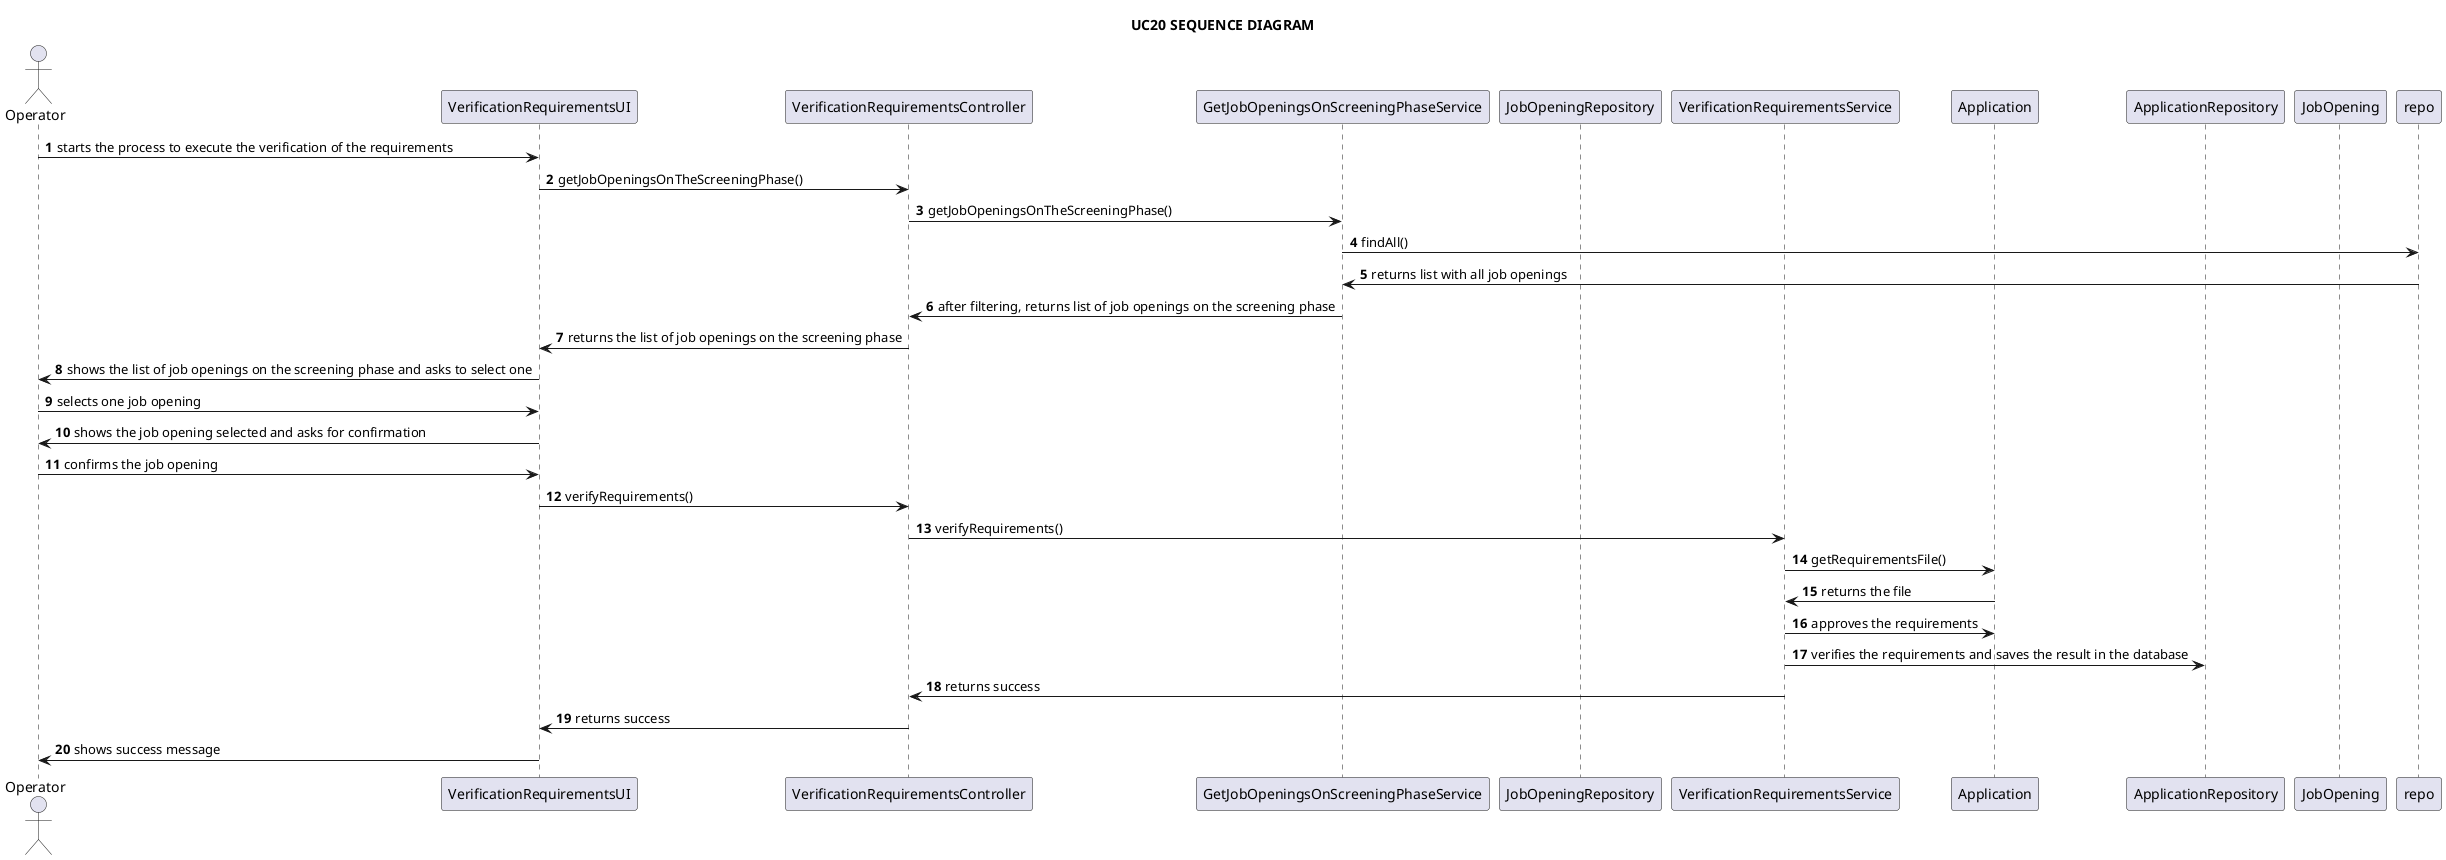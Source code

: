 @startuml

title UC20 SEQUENCE DIAGRAM

autonumber

actor Operator as o
participant VerificationRequirementsUI as ui
participant VerificationRequirementsController as c
participant GetJobOpeningsOnScreeningPhaseService as service1
participant JobOpeningRepository as repo1
participant VerificationRequirementsService as service2
participant Application as app
participant ApplicationRepository as repo2
participant JobOpening as u

o -> ui: starts the process to execute the verification of the requirements

ui -> c: getJobOpeningsOnTheScreeningPhase()

c -> service1: getJobOpeningsOnTheScreeningPhase()

service1 -> repo: findAll()

repo -> service1: returns list with all job openings

service1 -> c: after filtering, returns list of job openings on the screening phase

c -> ui: returns the list of job openings on the screening phase

ui -> o: shows the list of job openings on the screening phase and asks to select one

o -> ui: selects one job opening

ui -> o: shows the job opening selected and asks for confirmation

o -> ui: confirms the job opening

ui -> c: verifyRequirements()

c -> service2: verifyRequirements()

service2 -> app: getRequirementsFile()

app -> service2: returns the file

service2 -> app: approves the requirements

service2 -> repo2: verifies the requirements and saves the result in the database

service2 -> c: returns success

c -> ui: returns success

ui -> o: shows success message

@enduml
